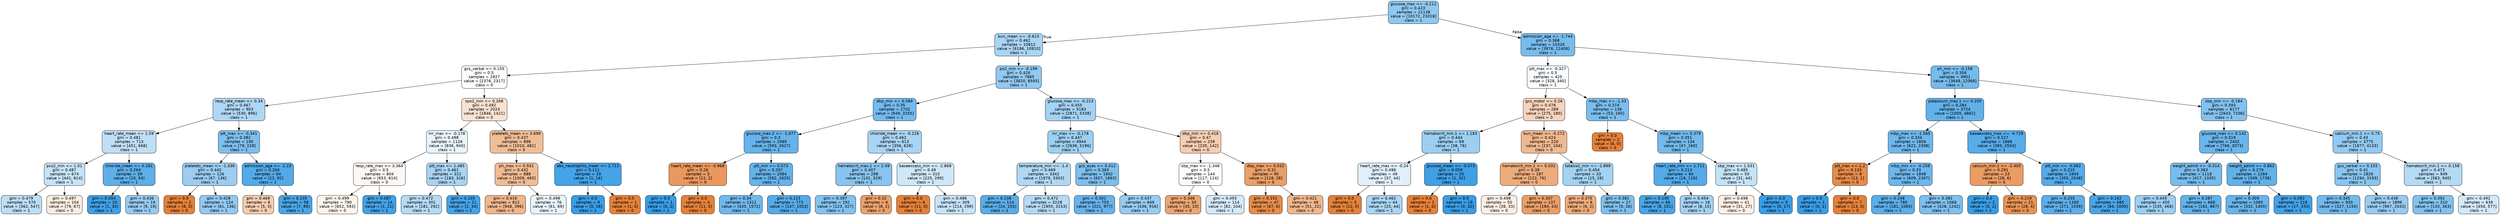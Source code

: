 digraph Tree {
node [shape=box, style="filled, rounded", color="black", fontname="helvetica"] ;
edge [fontname="helvetica"] ;
0 [label="glucose_max <= -0.212\ngini = 0.423\nsamples = 21138\nvalue = [10172, 23318]\nclass = 1", fillcolor="#8fc8f0"] ;
1 [label="bun_mean <= -0.615\ngini = 0.462\nsamples = 10812\nvalue = [6196, 10910]\nclass = 1", fillcolor="#a9d5f4"] ;
0 -> 1 [labeldistance=2.5, labelangle=45, headlabel="True"] ;
2 [label="gcs_verbal <= 0.155\ngini = 0.5\nsamples = 2927\nvalue = [2376, 2317]\nclass = 0", fillcolor="#fefcfa"] ;
1 -> 2 ;
3 [label="resp_rate_mean <= 0.34\ngini = 0.467\nsamples = 903\nvalue = [530, 896]\nclass = 1", fillcolor="#aed7f4"] ;
2 -> 3 ;
4 [label="heart_rate_mean <= 1.59\ngini = 0.481\nsamples = 713\nvalue = [451, 668]\nclass = 1", fillcolor="#bfdff7"] ;
3 -> 4 ;
5 [label="pco2_min <= 1.01\ngini = 0.487\nsamples = 674\nvalue = [441, 614]\nclass = 1", fillcolor="#c7e3f8"] ;
4 -> 5 ;
6 [label="gini = 0.479\nsamples = 570\nvalue = [362, 547]\nclass = 1", fillcolor="#bcdef6"] ;
5 -> 6 ;
7 [label="gini = 0.497\nsamples = 104\nvalue = [79, 67]\nclass = 0", fillcolor="#fbece1"] ;
5 -> 7 ;
8 [label="chloride_mean <= 0.281\ngini = 0.264\nsamples = 39\nvalue = [10, 54]\nclass = 1", fillcolor="#5eafea"] ;
4 -> 8 ;
9 [label="gini = 0.054\nsamples = 20\nvalue = [1, 35]\nclass = 1", fillcolor="#3fa0e6"] ;
8 -> 9 ;
10 [label="gini = 0.436\nsamples = 19\nvalue = [9, 19]\nclass = 1", fillcolor="#97cbf1"] ;
8 -> 10 ;
11 [label="ptt_max <= -0.341\ngini = 0.382\nsamples = 190\nvalue = [79, 228]\nclass = 1", fillcolor="#7ebfee"] ;
3 -> 11 ;
12 [label="platelets_mean <= -1.336\ngini = 0.442\nsamples = 126\nvalue = [67, 136]\nclass = 1", fillcolor="#9bcdf2"] ;
11 -> 12 ;
13 [label="gini = 0.0\nsamples = 2\nvalue = [6, 0]\nclass = 0", fillcolor="#e58139"] ;
12 -> 13 ;
14 [label="gini = 0.428\nsamples = 124\nvalue = [61, 136]\nclass = 1", fillcolor="#92c9f1"] ;
12 -> 14 ;
15 [label="admission_age <= -2.23\ngini = 0.204\nsamples = 64\nvalue = [12, 92]\nclass = 1", fillcolor="#53aae8"] ;
11 -> 15 ;
16 [label="gini = 0.469\nsamples = 6\nvalue = [5, 3]\nclass = 0", fillcolor="#f5cdb0"] ;
15 -> 16 ;
17 [label="gini = 0.135\nsamples = 58\nvalue = [7, 89]\nclass = 1", fillcolor="#49a5e7"] ;
15 -> 17 ;
18 [label="spo2_min <= 0.268\ngini = 0.492\nsamples = 2024\nvalue = [1846, 1421]\nclass = 0", fillcolor="#f9e2d1"] ;
2 -> 18 ;
19 [label="inr_max <= -0.178\ngini = 0.498\nsamples = 1126\nvalue = [836, 940]\nclass = 1", fillcolor="#e9f4fc"] ;
18 -> 19 ;
20 [label="resp_rate_max <= 3.364\ngini = 0.5\nsamples = 804\nvalue = [653, 614]\nclass = 0", fillcolor="#fdf7f3"] ;
19 -> 20 ;
21 [label="gini = 0.499\nsamples = 790\nvalue = [652, 593]\nclass = 0", fillcolor="#fdf4ed"] ;
20 -> 21 ;
22 [label="gini = 0.087\nsamples = 14\nvalue = [1, 21]\nclass = 1", fillcolor="#42a2e6"] ;
20 -> 22 ;
23 [label="ptt_max <= 1.485\ngini = 0.461\nsamples = 322\nvalue = [183, 326]\nclass = 1", fillcolor="#a8d4f4"] ;
19 -> 23 ;
24 [label="gini = 0.472\nsamples = 301\nvalue = [181, 292]\nclass = 1", fillcolor="#b4daf5"] ;
23 -> 24 ;
25 [label="gini = 0.105\nsamples = 21\nvalue = [2, 34]\nclass = 1", fillcolor="#45a3e7"] ;
23 -> 25 ;
26 [label="platelets_mean <= 3.699\ngini = 0.437\nsamples = 898\nvalue = [1010, 481]\nclass = 0", fillcolor="#f1bd97"] ;
18 -> 26 ;
27 [label="ph_max <= 0.931\ngini = 0.432\nsamples = 888\nvalue = [1009, 465]\nclass = 0", fillcolor="#f1bb94"] ;
26 -> 27 ;
28 [label="gini = 0.416\nsamples = 812\nvalue = [948, 396]\nclass = 0", fillcolor="#f0b68c"] ;
27 -> 28 ;
29 [label="gini = 0.498\nsamples = 76\nvalue = [61, 69]\nclass = 1", fillcolor="#e8f4fc"] ;
27 -> 29 ;
30 [label="abs_neutrophils_mean <= 2.713\ngini = 0.111\nsamples = 10\nvalue = [1, 16]\nclass = 1", fillcolor="#45a3e7"] ;
26 -> 30 ;
31 [label="gini = 0.0\nsamples = 9\nvalue = [0, 16]\nclass = 1", fillcolor="#399de5"] ;
30 -> 31 ;
32 [label="gini = 0.0\nsamples = 1\nvalue = [1, 0]\nclass = 0", fillcolor="#e58139"] ;
30 -> 32 ;
33 [label="po2_min <= -0.199\ngini = 0.426\nsamples = 7885\nvalue = [3820, 8593]\nclass = 1", fillcolor="#91c9f1"] ;
1 -> 33 ;
34 [label="dbp_min <= 0.589\ngini = 0.35\nsamples = 2702\nvalue = [949, 3255]\nclass = 1", fillcolor="#73baed"] ;
33 -> 34 ;
35 [label="glucose_max.2 <= -1.077\ngini = 0.3\nsamples = 2089\nvalue = [593, 2627]\nclass = 1", fillcolor="#66b3eb"] ;
34 -> 35 ;
36 [label="heart_rate_mean <= -0.968\ngini = 0.26\nsamples = 5\nvalue = [11, 2]\nclass = 0", fillcolor="#ea985d"] ;
35 -> 36 ;
37 [label="gini = 0.0\nsamples = 1\nvalue = [0, 2]\nclass = 1", fillcolor="#399de5"] ;
36 -> 37 ;
38 [label="gini = 0.0\nsamples = 4\nvalue = [11, 0]\nclass = 0", fillcolor="#e58139"] ;
36 -> 38 ;
39 [label="ptt_min <= 0.073\ngini = 0.297\nsamples = 2084\nvalue = [582, 2625]\nclass = 1", fillcolor="#65b3eb"] ;
35 -> 39 ;
40 [label="gini = 0.34\nsamples = 1311\nvalue = [435, 1572]\nclass = 1", fillcolor="#70b8ec"] ;
39 -> 40 ;
41 [label="gini = 0.215\nsamples = 773\nvalue = [147, 1053]\nclass = 1", fillcolor="#55abe9"] ;
39 -> 41 ;
42 [label="chloride_mean <= -0.228\ngini = 0.462\nsamples = 613\nvalue = [356, 628]\nclass = 1", fillcolor="#a9d5f4"] ;
34 -> 42 ;
43 [label="hematocrit_max.1 <= 2.49\ngini = 0.407\nsamples = 298\nvalue = [131, 329]\nclass = 1", fillcolor="#88c4ef"] ;
42 -> 43 ;
44 [label="gini = 0.397\nsamples = 292\nvalue = [123, 327]\nclass = 1", fillcolor="#83c2ef"] ;
43 -> 44 ;
45 [label="gini = 0.32\nsamples = 6\nvalue = [8, 2]\nclass = 0", fillcolor="#eca06a"] ;
43 -> 45 ;
46 [label="baseexcess_min <= -2.868\ngini = 0.49\nsamples = 315\nvalue = [225, 299]\nclass = 1", fillcolor="#cee7f9"] ;
42 -> 46 ;
47 [label="gini = 0.0\nsamples = 6\nvalue = [11, 0]\nclass = 0", fillcolor="#e58139"] ;
46 -> 47 ;
48 [label="gini = 0.486\nsamples = 309\nvalue = [214, 299]\nclass = 1", fillcolor="#c7e3f8"] ;
46 -> 48 ;
49 [label="glucose_max <= -0.223\ngini = 0.455\nsamples = 5183\nvalue = [2871, 5338]\nclass = 1", fillcolor="#a3d2f3"] ;
33 -> 49 ;
50 [label="inr_max <= -0.178\ngini = 0.447\nsamples = 4944\nvalue = [2636, 5196]\nclass = 1", fillcolor="#9dcff2"] ;
49 -> 50 ;
51 [label="temperature_min <= -1.4\ngini = 0.469\nsamples = 3342\nvalue = [1979, 3303]\nclass = 1", fillcolor="#b0d8f5"] ;
50 -> 51 ;
52 [label="gini = 0.238\nsamples = 114\nvalue = [24, 150]\nclass = 1", fillcolor="#59ade9"] ;
51 -> 52 ;
53 [label="gini = 0.472\nsamples = 3228\nvalue = [1955, 3153]\nclass = 1", fillcolor="#b4daf5"] ;
51 -> 53 ;
54 [label="gcs_eyes <= 0.412\ngini = 0.383\nsamples = 1602\nvalue = [657, 1893]\nclass = 1", fillcolor="#7ebfee"] ;
50 -> 54 ;
55 [label="gini = 0.301\nsamples = 753\nvalue = [221, 977]\nclass = 1", fillcolor="#66b3eb"] ;
54 -> 55 ;
56 [label="gini = 0.437\nsamples = 849\nvalue = [436, 916]\nclass = 1", fillcolor="#97ccf1"] ;
54 -> 56 ;
57 [label="dbp_min <= 0.416\ngini = 0.47\nsamples = 239\nvalue = [235, 142]\nclass = 0", fillcolor="#f5cdb1"] ;
49 -> 57 ;
58 [label="sbp_max <= -1.346\ngini = 0.5\nsamples = 144\nvalue = [117, 114]\nclass = 0", fillcolor="#fefcfa"] ;
57 -> 58 ;
59 [label="gini = 0.346\nsamples = 30\nvalue = [35, 10]\nclass = 0", fillcolor="#eca572"] ;
58 -> 59 ;
60 [label="gini = 0.493\nsamples = 114\nvalue = [82, 104]\nclass = 1", fillcolor="#d5eafa"] ;
58 -> 60 ;
61 [label="dbp_max <= 0.032\ngini = 0.31\nsamples = 95\nvalue = [118, 28]\nclass = 0", fillcolor="#eb9f68"] ;
57 -> 61 ;
62 [label="gini = 0.151\nsamples = 47\nvalue = [67, 6]\nclass = 0", fillcolor="#e78c4b"] ;
61 -> 62 ;
63 [label="gini = 0.421\nsamples = 48\nvalue = [51, 22]\nclass = 0", fillcolor="#f0b78e"] ;
61 -> 63 ;
64 [label="admission_age <= -1.744\ngini = 0.368\nsamples = 10326\nvalue = [3976, 12408]\nclass = 1", fillcolor="#78bced"] ;
0 -> 64 [labeldistance=2.5, labelangle=-45, headlabel="False"] ;
65 [label="ptt_max <= -0.327\ngini = 0.5\nsamples = 425\nvalue = [328, 340]\nclass = 1", fillcolor="#f8fcfe"] ;
64 -> 65 ;
66 [label="gcs_motor <= 0.26\ngini = 0.478\nsamples = 289\nvalue = [275, 180]\nclass = 0", fillcolor="#f6d3bb"] ;
65 -> 66 ;
67 [label="hematocrit_min.1 <= 1.183\ngini = 0.444\nsamples = 69\nvalue = [38, 76]\nclass = 1", fillcolor="#9ccef2"] ;
66 -> 67 ;
68 [label="heart_rate_max <= -0.24\ngini = 0.496\nsamples = 49\nvalue = [37, 44]\nclass = 1", fillcolor="#e0effb"] ;
67 -> 68 ;
69 [label="gini = 0.0\nsamples = 5\nvalue = [12, 0]\nclass = 0", fillcolor="#e58139"] ;
68 -> 69 ;
70 [label="gini = 0.462\nsamples = 44\nvalue = [25, 44]\nclass = 1", fillcolor="#aad5f4"] ;
68 -> 70 ;
71 [label="glucose_mean <= -0.073\ngini = 0.059\nsamples = 20\nvalue = [1, 32]\nclass = 1", fillcolor="#3fa0e6"] ;
67 -> 71 ;
72 [label="gini = 0.0\nsamples = 1\nvalue = [1, 0]\nclass = 0", fillcolor="#e58139"] ;
71 -> 72 ;
73 [label="gini = 0.0\nsamples = 19\nvalue = [0, 32]\nclass = 1", fillcolor="#399de5"] ;
71 -> 73 ;
74 [label="bun_mean <= -0.272\ngini = 0.424\nsamples = 220\nvalue = [237, 104]\nclass = 0", fillcolor="#f0b890"] ;
66 -> 74 ;
75 [label="hematocrit_min.1 <= 0.031\ngini = 0.38\nsamples = 187\nvalue = [222, 76]\nclass = 0", fillcolor="#eeac7d"] ;
74 -> 75 ;
76 [label="gini = 0.498\nsamples = 50\nvalue = [38, 33]\nclass = 0", fillcolor="#fceee5"] ;
75 -> 76 ;
77 [label="gini = 0.307\nsamples = 137\nvalue = [184, 43]\nclass = 0", fillcolor="#eb9e67"] ;
75 -> 77 ;
78 [label="totalco2_min <= -2.899\ngini = 0.454\nsamples = 33\nvalue = [15, 28]\nclass = 1", fillcolor="#a3d2f3"] ;
74 -> 78 ;
79 [label="gini = 0.375\nsamples = 6\nvalue = [6, 2]\nclass = 0", fillcolor="#eeab7b"] ;
78 -> 79 ;
80 [label="gini = 0.382\nsamples = 27\nvalue = [9, 26]\nclass = 1", fillcolor="#7ebfee"] ;
78 -> 80 ;
81 [label="mbp_max <= -1.33\ngini = 0.374\nsamples = 136\nvalue = [53, 160]\nclass = 1", fillcolor="#7bbdee"] ;
65 -> 81 ;
82 [label="gini = 0.0\nsamples = 2\nvalue = [6, 0]\nclass = 0", fillcolor="#e58139"] ;
81 -> 82 ;
83 [label="mbp_mean <= 0.379\ngini = 0.351\nsamples = 134\nvalue = [47, 160]\nclass = 1", fillcolor="#73baed"] ;
81 -> 83 ;
84 [label="heart_rate_min <= 1.711\ngini = 0.213\nsamples = 84\nvalue = [16, 116]\nclass = 1", fillcolor="#54abe9"] ;
83 -> 84 ;
85 [label="gini = 0.136\nsamples = 66\nvalue = [8, 101]\nclass = 1", fillcolor="#49a5e7"] ;
84 -> 85 ;
86 [label="gini = 0.454\nsamples = 18\nvalue = [8, 15]\nclass = 1", fillcolor="#a3d1f3"] ;
84 -> 86 ;
87 [label="sbp_max <= 1.531\ngini = 0.485\nsamples = 50\nvalue = [31, 44]\nclass = 1", fillcolor="#c4e2f7"] ;
83 -> 87 ;
88 [label="gini = 0.498\nsamples = 41\nvalue = [31, 27]\nclass = 0", fillcolor="#fcefe5"] ;
87 -> 88 ;
89 [label="gini = 0.0\nsamples = 9\nvalue = [0, 17]\nclass = 1", fillcolor="#399de5"] ;
87 -> 89 ;
90 [label="ph_min <= -0.158\ngini = 0.356\nsamples = 9901\nvalue = [3648, 12068]\nclass = 1", fillcolor="#75bbed"] ;
64 -> 90 ;
91 [label="potassium_max.1 <= 0.205\ngini = 0.284\nsamples = 3724\nvalue = [1005, 4862]\nclass = 1", fillcolor="#62b1ea"] ;
90 -> 91 ;
92 [label="mbp_max <= -1.565\ngini = 0.334\nsamples = 1856\nvalue = [622, 2308]\nclass = 1", fillcolor="#6eb7ec"] ;
91 -> 92 ;
93 [label="ptt_max <= 1.2\ngini = 0.133\nsamples = 8\nvalue = [13, 1]\nclass = 0", fillcolor="#e78b48"] ;
92 -> 93 ;
94 [label="gini = 0.0\nsamples = 1\nvalue = [0, 1]\nclass = 1", fillcolor="#399de5"] ;
93 -> 94 ;
95 [label="gini = 0.0\nsamples = 7\nvalue = [13, 0]\nclass = 0", fillcolor="#e58139"] ;
93 -> 95 ;
96 [label="mbp_min <= -0.258\ngini = 0.33\nsamples = 1848\nvalue = [609, 2307]\nclass = 1", fillcolor="#6db7ec"] ;
92 -> 96 ;
97 [label="gini = 0.248\nsamples = 780\nvalue = [181, 1065]\nclass = 1", fillcolor="#5baee9"] ;
96 -> 97 ;
98 [label="gini = 0.381\nsamples = 1068\nvalue = [428, 1242]\nclass = 1", fillcolor="#7dbfee"] ;
96 -> 98 ;
99 [label="baseexcess_max <= -4.729\ngini = 0.227\nsamples = 1868\nvalue = [383, 2554]\nclass = 1", fillcolor="#57ace9"] ;
91 -> 99 ;
100 [label="calcium_min.1 <= -2.405\ngini = 0.291\nsamples = 23\nvalue = [28, 6]\nclass = 0", fillcolor="#eb9c63"] ;
99 -> 100 ;
101 [label="gini = 0.0\nsamples = 2\nvalue = [0, 2]\nclass = 1", fillcolor="#399de5"] ;
100 -> 101 ;
102 [label="gini = 0.219\nsamples = 21\nvalue = [28, 4]\nclass = 0", fillcolor="#e99355"] ;
100 -> 102 ;
103 [label="ptt_min <= -0.062\ngini = 0.215\nsamples = 1845\nvalue = [355, 2548]\nclass = 1", fillcolor="#55abe9"] ;
99 -> 103 ;
104 [label="gini = 0.255\nsamples = 1160\nvalue = [271, 1539]\nclass = 1", fillcolor="#5caeea"] ;
103 -> 104 ;
105 [label="gini = 0.142\nsamples = 685\nvalue = [84, 1009]\nclass = 1", fillcolor="#49a5e7"] ;
103 -> 105 ;
106 [label="sbp_min <= -0.184\ngini = 0.393\nsamples = 6177\nvalue = [2643, 7206]\nclass = 1", fillcolor="#82c1ef"] ;
90 -> 106 ;
107 [label="glucose_max <= 0.142\ngini = 0.319\nsamples = 2402\nvalue = [766, 3073]\nclass = 1", fillcolor="#6ab5eb"] ;
106 -> 107 ;
108 [label="weight_admit <= -0.314\ngini = 0.363\nsamples = 1118\nvalue = [417, 1335]\nclass = 1", fillcolor="#77bced"] ;
107 -> 108 ;
109 [label="gini = 0.445\nsamples = 450\nvalue = [235, 468]\nclass = 1", fillcolor="#9ccef2"] ;
108 -> 109 ;
110 [label="gini = 0.287\nsamples = 668\nvalue = [182, 867]\nclass = 1", fillcolor="#63b2ea"] ;
108 -> 110 ;
111 [label="weight_admit <= 0.862\ngini = 0.279\nsamples = 1284\nvalue = [349, 1738]\nclass = 1", fillcolor="#61b1ea"] ;
107 -> 111 ;
112 [label="gini = 0.309\nsamples = 1065\nvalue = [332, 1405]\nclass = 1", fillcolor="#68b4eb"] ;
111 -> 112 ;
113 [label="gini = 0.092\nsamples = 219\nvalue = [17, 333]\nclass = 1", fillcolor="#43a2e6"] ;
111 -> 113 ;
114 [label="calcium_min.1 <= 0.75\ngini = 0.43\nsamples = 3775\nvalue = [1877, 4133]\nclass = 1", fillcolor="#93caf1"] ;
106 -> 114 ;
115 [label="gcs_verbal <= 0.155\ngini = 0.41\nsamples = 2826\nvalue = [1294, 3193]\nclass = 1", fillcolor="#89c5f0"] ;
114 -> 115 ;
116 [label="gini = 0.345\nsamples = 930\nvalue = [327, 1150]\nclass = 1", fillcolor="#71b9ec"] ;
115 -> 116 ;
117 [label="gini = 0.436\nsamples = 1896\nvalue = [967, 2043]\nclass = 1", fillcolor="#97cbf1"] ;
115 -> 117 ;
118 [label="hematocrit_min.1 <= 0.158\ngini = 0.473\nsamples = 949\nvalue = [583, 940]\nclass = 1", fillcolor="#b4daf5"] ;
114 -> 118 ;
119 [label="gini = 0.392\nsamples = 310\nvalue = [133, 363]\nclass = 1", fillcolor="#82c1ef"] ;
118 -> 119 ;
120 [label="gini = 0.492\nsamples = 639\nvalue = [450, 577]\nclass = 1", fillcolor="#d3e9f9"] ;
118 -> 120 ;
}